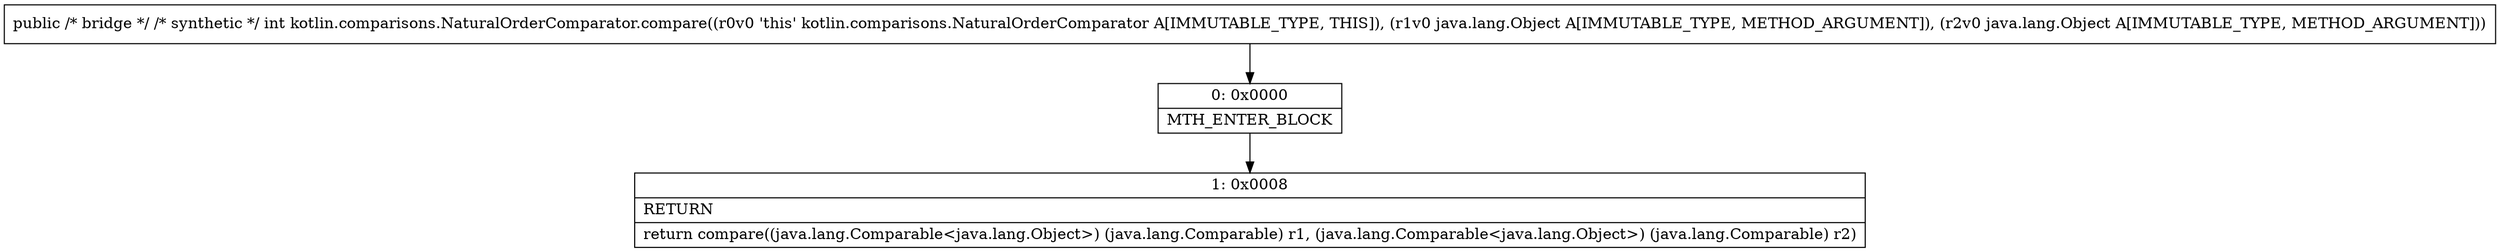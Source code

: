 digraph "CFG forkotlin.comparisons.NaturalOrderComparator.compare(Ljava\/lang\/Object;Ljava\/lang\/Object;)I" {
Node_0 [shape=record,label="{0\:\ 0x0000|MTH_ENTER_BLOCK\l}"];
Node_1 [shape=record,label="{1\:\ 0x0008|RETURN\l|return compare((java.lang.Comparable\<java.lang.Object\>) (java.lang.Comparable) r1, (java.lang.Comparable\<java.lang.Object\>) (java.lang.Comparable) r2)\l}"];
MethodNode[shape=record,label="{public \/* bridge *\/ \/* synthetic *\/ int kotlin.comparisons.NaturalOrderComparator.compare((r0v0 'this' kotlin.comparisons.NaturalOrderComparator A[IMMUTABLE_TYPE, THIS]), (r1v0 java.lang.Object A[IMMUTABLE_TYPE, METHOD_ARGUMENT]), (r2v0 java.lang.Object A[IMMUTABLE_TYPE, METHOD_ARGUMENT])) }"];
MethodNode -> Node_0;
Node_0 -> Node_1;
}

